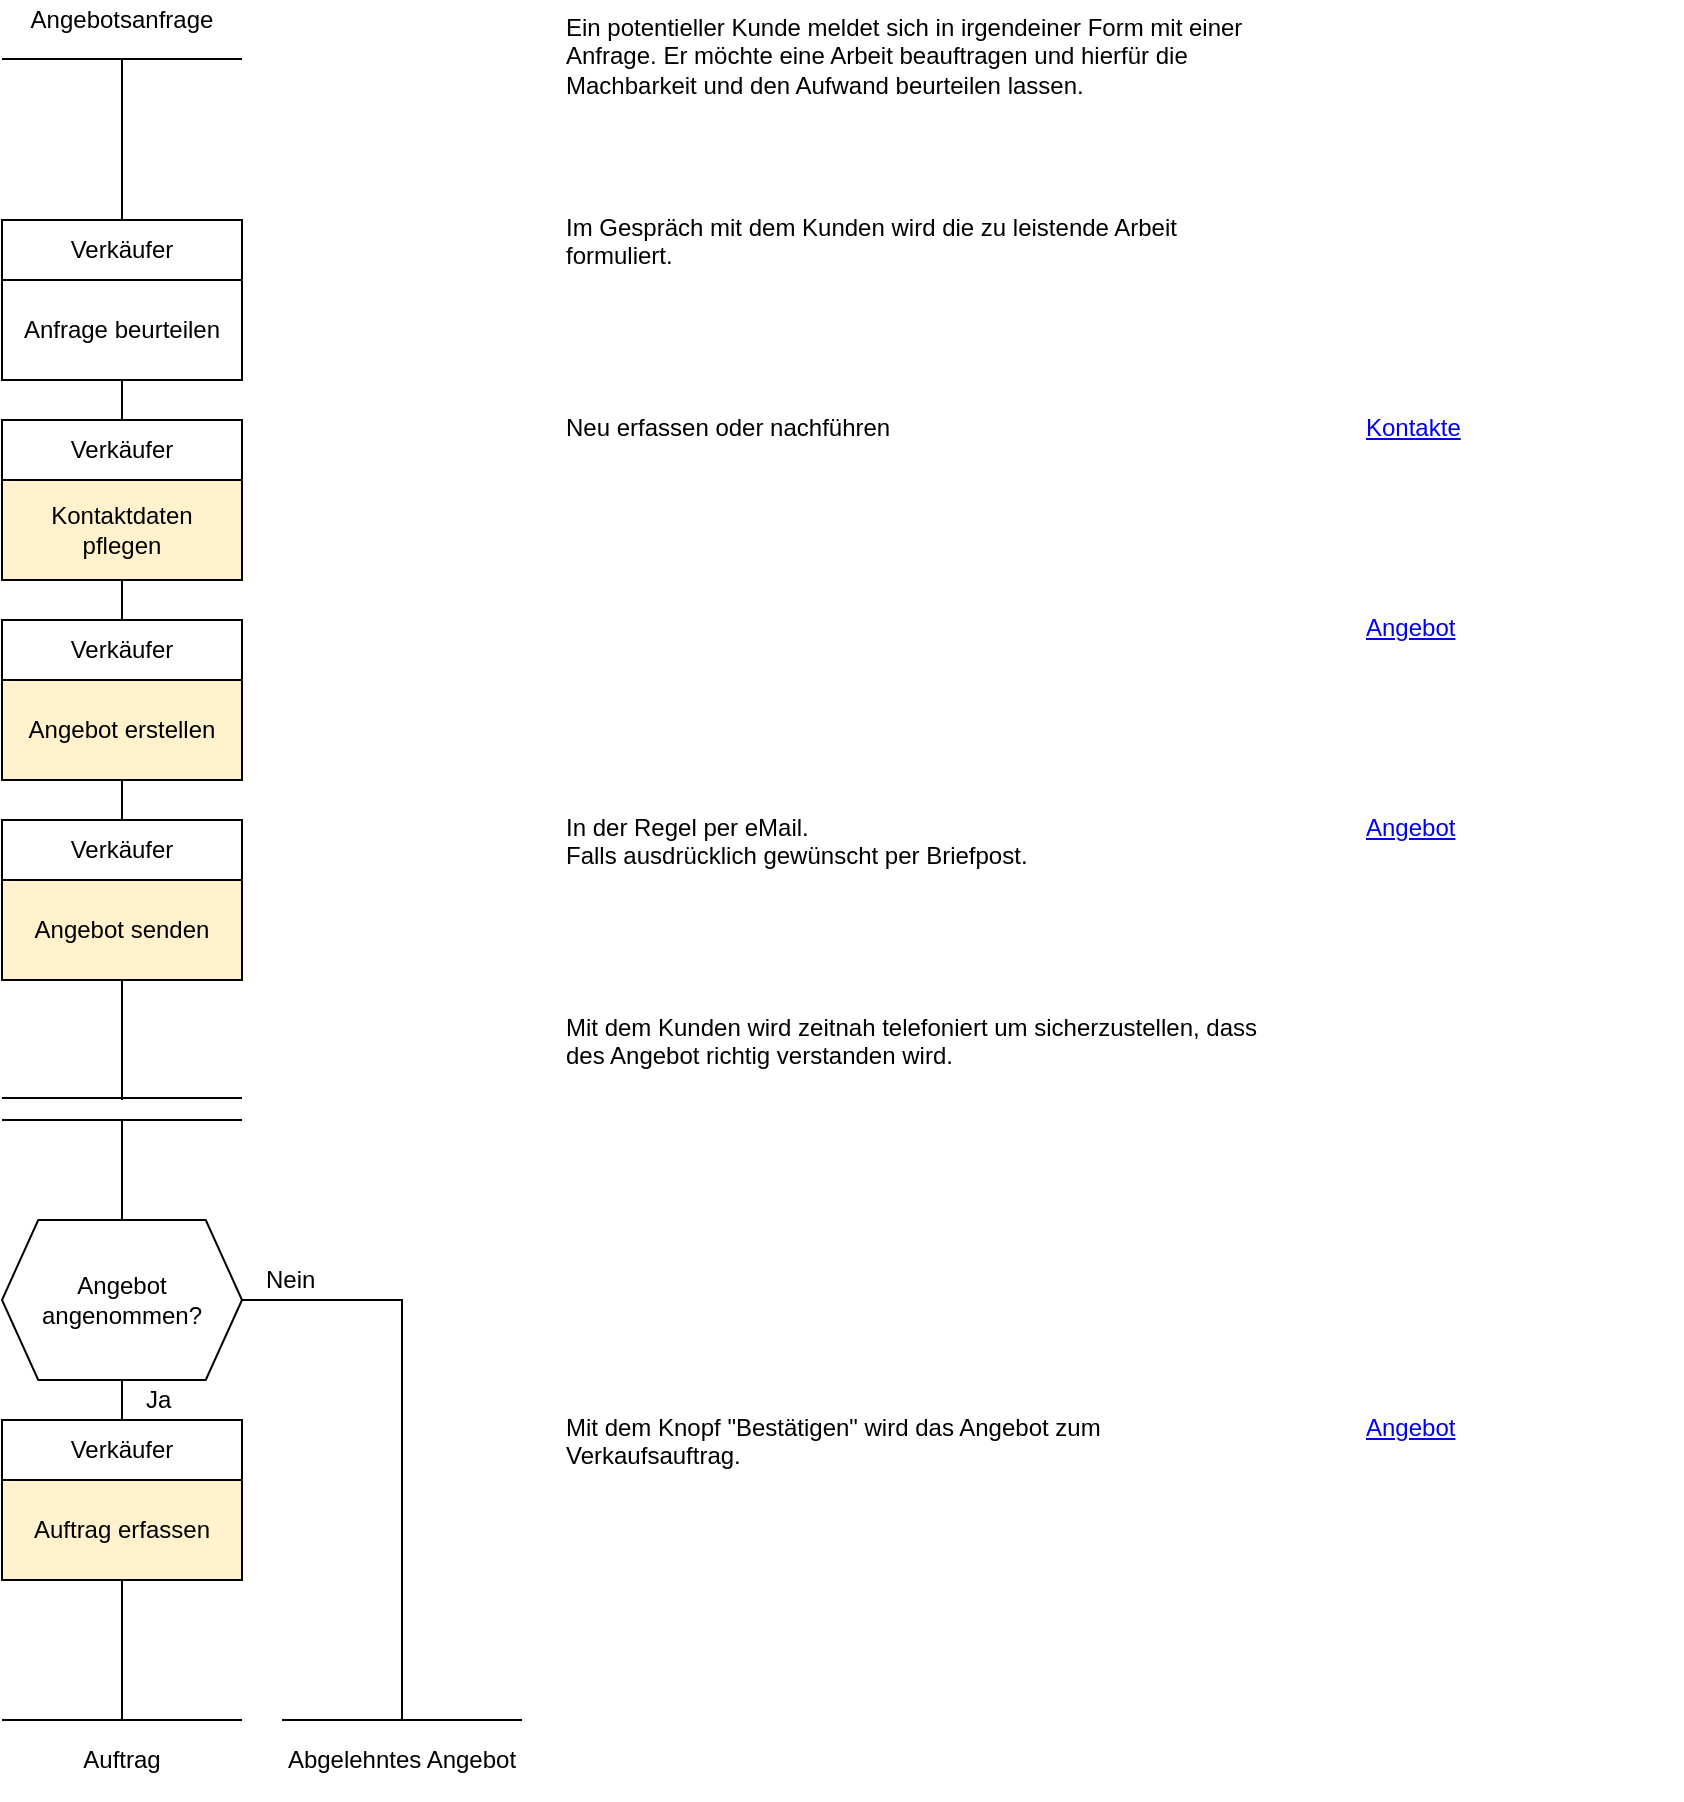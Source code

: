 <?xml version="1.0" encoding="UTF-8"?>
<mxfile version="13.6.6">
  <diagram id="p9xZRedlOZc6xHM36y5h" name="Page-1">
    <mxGraphModel dx="990" dy="1986" grid="1" gridSize="10" guides="1" tooltips="1" connect="1" arrows="1" fold="1" page="1" pageScale="1" pageWidth="827" pageHeight="1169" math="0" shadow="0">
      <root>
        <mxCell id="0" />
        <mxCell id="1" parent="0" />
        <mxCell id="2" value="Im Gespräch mit dem Kunden wird die zu leistende Arbeit formuliert." style="rounded=0;whiteSpace=wrap;html=1;align=left;horizontal=1;verticalAlign=top;strokeColor=none;" parent="1" vertex="1">
          <mxGeometry x="360" y="80" width="360" height="100" as="geometry" />
        </mxCell>
        <mxCell id="3" value="" style="endArrow=none;html=1;" parent="1" edge="1">
          <mxGeometry width="50" height="50" relative="1" as="geometry">
            <mxPoint x="80" y="9.5" as="sourcePoint" />
            <mxPoint x="200" y="9.5" as="targetPoint" />
          </mxGeometry>
        </mxCell>
        <mxCell id="4" value="Angebotsanfrage" style="text;html=1;strokeColor=none;fillColor=none;align=center;verticalAlign=middle;whiteSpace=wrap;rounded=0;" parent="1" vertex="1">
          <mxGeometry x="80" y="-20" width="120" height="20" as="geometry" />
        </mxCell>
        <mxCell id="5" value="" style="endArrow=none;html=1;" parent="1" edge="1">
          <mxGeometry width="50" height="50" relative="1" as="geometry">
            <mxPoint x="140" y="90" as="sourcePoint" />
            <mxPoint x="140" y="10" as="targetPoint" />
          </mxGeometry>
        </mxCell>
        <mxCell id="6" value="" style="verticalLabelPosition=bottom;verticalAlign=top;html=1;shape=hexagon;perimeter=hexagonPerimeter2;arcSize=6;size=0.151;" parent="1" vertex="1">
          <mxGeometry x="80" y="590" width="120" height="80" as="geometry" />
        </mxCell>
        <mxCell id="7" value="Angebot angenommen?" style="text;html=1;strokeColor=none;fillColor=none;align=center;verticalAlign=middle;whiteSpace=wrap;rounded=0;" parent="1" vertex="1">
          <mxGeometry x="80" y="590" width="120" height="80" as="geometry" />
        </mxCell>
        <mxCell id="8" value="" style="endArrow=none;html=1;" parent="1" edge="1">
          <mxGeometry width="50" height="50" relative="1" as="geometry">
            <mxPoint x="140" y="290" as="sourcePoint" />
            <mxPoint x="140" y="270" as="targetPoint" />
          </mxGeometry>
        </mxCell>
        <mxCell id="9" value="" style="endArrow=none;html=1;" parent="1" edge="1">
          <mxGeometry width="50" height="50" relative="1" as="geometry">
            <mxPoint x="80" y="529" as="sourcePoint" />
            <mxPoint x="200" y="529" as="targetPoint" />
          </mxGeometry>
        </mxCell>
        <mxCell id="10" value="" style="endArrow=none;html=1;" parent="1" edge="1">
          <mxGeometry width="50" height="50" relative="1" as="geometry">
            <mxPoint x="80" y="540" as="sourcePoint" />
            <mxPoint x="200" y="540" as="targetPoint" />
          </mxGeometry>
        </mxCell>
        <mxCell id="11" value="" style="endArrow=none;html=1;exitX=0.5;exitY=0;exitDx=0;exitDy=0;entryX=0.5;entryY=1;entryDx=0;entryDy=0;" parent="1" target="7" edge="1">
          <mxGeometry width="50" height="50" relative="1" as="geometry">
            <mxPoint x="140" y="701" as="sourcePoint" />
            <mxPoint x="440" y="708" as="targetPoint" />
          </mxGeometry>
        </mxCell>
        <mxCell id="12" value="Anfrage beurteilen" style="rounded=0;whiteSpace=wrap;html=1;" parent="1" vertex="1">
          <mxGeometry x="80" y="120" width="120" height="50" as="geometry" />
        </mxCell>
        <mxCell id="13" value="Verkäufer" style="rounded=0;whiteSpace=wrap;html=1;" parent="1" vertex="1">
          <mxGeometry x="80" y="90" width="120" height="30" as="geometry" />
        </mxCell>
        <mxCell id="14" value="" style="rounded=0;whiteSpace=wrap;html=1;align=left;horizontal=1;verticalAlign=top;strokeColor=none;" parent="1" vertex="1">
          <mxGeometry x="760" y="80" width="160" height="100" as="geometry" />
        </mxCell>
        <mxCell id="15" value="Ein potentieller Kunde meldet sich in irgendeiner Form mit einer Anfrage. Er möchte eine Arbeit beauftragen und hierfür die Machbarkeit und den Aufwand beurteilen lassen." style="rounded=0;whiteSpace=wrap;html=1;align=left;horizontal=1;verticalAlign=top;strokeColor=none;" parent="1" vertex="1">
          <mxGeometry x="360" y="-20" width="360" height="100" as="geometry" />
        </mxCell>
        <mxCell id="16" value="" style="endArrow=none;html=1;" parent="1" edge="1">
          <mxGeometry width="50" height="50" relative="1" as="geometry">
            <mxPoint x="140" y="390" as="sourcePoint" />
            <mxPoint x="140" y="370" as="targetPoint" />
          </mxGeometry>
        </mxCell>
        <mxCell id="17" value="Angebot erstellen" style="rounded=0;whiteSpace=wrap;html=1;fillColor=#fff2cc;strokeColor=#000000;" parent="1" vertex="1">
          <mxGeometry x="80" y="320" width="120" height="50" as="geometry" />
        </mxCell>
        <mxCell id="18" value="Verkäufer" style="rounded=0;whiteSpace=wrap;html=1;" parent="1" vertex="1">
          <mxGeometry x="80" y="290" width="120" height="30" as="geometry" />
        </mxCell>
        <mxCell id="19" value="" style="rounded=0;whiteSpace=wrap;html=1;align=left;horizontal=1;verticalAlign=top;strokeColor=none;" parent="1" vertex="1">
          <mxGeometry x="360" y="280" width="360" height="100" as="geometry" />
        </mxCell>
        <mxCell id="20" value="&lt;a href=&quot;https://wiki.mint-system.ch/books/odoo---verk%C3%A4ufe/page/angebot&quot;&gt;Angebot&lt;/a&gt;" style="rounded=0;whiteSpace=wrap;html=1;align=left;horizontal=1;verticalAlign=top;strokeColor=none;" parent="1" vertex="1">
          <mxGeometry x="760" y="280" width="160" height="100" as="geometry" />
        </mxCell>
        <mxCell id="21" value="" style="endArrow=none;html=1;" parent="1" edge="1">
          <mxGeometry width="50" height="50" relative="1" as="geometry">
            <mxPoint x="140" y="390" as="sourcePoint" />
            <mxPoint x="140" y="370" as="targetPoint" />
          </mxGeometry>
        </mxCell>
        <mxCell id="22" value="Angebot senden" style="rounded=0;whiteSpace=wrap;html=1;fillColor=#fff2cc;strokeColor=#000000;" parent="1" vertex="1">
          <mxGeometry x="80" y="420" width="120" height="50" as="geometry" />
        </mxCell>
        <mxCell id="23" value="Verkäufer" style="rounded=0;whiteSpace=wrap;html=1;" parent="1" vertex="1">
          <mxGeometry x="80" y="390" width="120" height="30" as="geometry" />
        </mxCell>
        <mxCell id="24" value="In der Regel per eMail.&lt;br&gt;Falls ausdrücklich gewünscht per Briefpost.&lt;br&gt;&lt;br&gt;" style="rounded=0;whiteSpace=wrap;html=1;align=left;horizontal=1;verticalAlign=top;strokeColor=none;" parent="1" vertex="1">
          <mxGeometry x="360" y="380" width="360" height="100" as="geometry" />
        </mxCell>
        <mxCell id="25" value="Mit dem Kunden wird zeitnah telefoniert um sicherzustellen, dass des Angebot richtig verstanden wird." style="rounded=0;whiteSpace=wrap;html=1;align=left;horizontal=1;verticalAlign=top;strokeColor=none;" parent="1" vertex="1">
          <mxGeometry x="360" y="480" width="360" height="100" as="geometry" />
        </mxCell>
        <mxCell id="26" value="Auftrag erfassen" style="rounded=0;whiteSpace=wrap;html=1;fillColor=#fff2cc;strokeColor=#000000;" parent="1" vertex="1">
          <mxGeometry x="80" y="720" width="120" height="50" as="geometry" />
        </mxCell>
        <mxCell id="27" value="Verkäufer" style="rounded=0;whiteSpace=wrap;html=1;" parent="1" vertex="1">
          <mxGeometry x="80" y="690" width="120" height="30" as="geometry" />
        </mxCell>
        <mxCell id="28" value="Auftrag" style="text;html=1;strokeColor=none;fillColor=none;align=center;verticalAlign=middle;whiteSpace=wrap;rounded=0;" parent="1" vertex="1">
          <mxGeometry x="80" y="850" width="120" height="20" as="geometry" />
        </mxCell>
        <mxCell id="29" value="" style="endArrow=none;html=1;" parent="1" edge="1">
          <mxGeometry width="50" height="50" relative="1" as="geometry">
            <mxPoint x="80" y="840" as="sourcePoint" />
            <mxPoint x="200" y="840" as="targetPoint" />
          </mxGeometry>
        </mxCell>
        <mxCell id="30" value="" style="endArrow=none;html=1;entryX=0.5;entryY=1;entryDx=0;entryDy=0;" parent="1" target="26" edge="1">
          <mxGeometry width="50" height="50" relative="1" as="geometry">
            <mxPoint x="140" y="840" as="sourcePoint" />
            <mxPoint x="240" y="760" as="targetPoint" />
          </mxGeometry>
        </mxCell>
        <mxCell id="31" value="" style="endArrow=none;html=1;" parent="1" source="7" edge="1">
          <mxGeometry width="50" height="50" relative="1" as="geometry">
            <mxPoint x="390" y="740" as="sourcePoint" />
            <mxPoint x="140" y="540" as="targetPoint" />
          </mxGeometry>
        </mxCell>
        <mxCell id="32" value="" style="endArrow=none;html=1;entryX=0.5;entryY=1;entryDx=0;entryDy=0;" parent="1" target="22" edge="1">
          <mxGeometry width="50" height="50" relative="1" as="geometry">
            <mxPoint x="140" y="530" as="sourcePoint" />
            <mxPoint x="440" y="690" as="targetPoint" />
          </mxGeometry>
        </mxCell>
        <mxCell id="33" value="Abgelehntes Angebot" style="text;html=1;strokeColor=none;fillColor=none;align=center;verticalAlign=middle;whiteSpace=wrap;rounded=0;" parent="1" vertex="1">
          <mxGeometry x="220" y="850" width="120" height="20" as="geometry" />
        </mxCell>
        <mxCell id="34" value="" style="endArrow=none;html=1;" parent="1" edge="1">
          <mxGeometry width="50" height="50" relative="1" as="geometry">
            <mxPoint x="220" y="840" as="sourcePoint" />
            <mxPoint x="340" y="840" as="targetPoint" />
          </mxGeometry>
        </mxCell>
        <mxCell id="35" value="" style="edgeStyle=orthogonalEdgeStyle;rounded=0;orthogonalLoop=1;jettySize=auto;html=1;strokeColor=none;startArrow=none;startFill=0;" parent="1" target="36" edge="1">
          <mxGeometry relative="1" as="geometry">
            <mxPoint x="400" y="620" as="sourcePoint" />
          </mxGeometry>
        </mxCell>
        <mxCell id="36" value="Nein" style="text;html=1;strokeColor=none;fillColor=none;align=left;verticalAlign=middle;whiteSpace=wrap;rounded=0;" parent="1" vertex="1">
          <mxGeometry x="210" y="610" width="70" height="20" as="geometry" />
        </mxCell>
        <mxCell id="37" value="Ja" style="text;html=1;strokeColor=none;fillColor=none;align=left;verticalAlign=middle;whiteSpace=wrap;rounded=0;" parent="1" vertex="1">
          <mxGeometry x="150" y="670" width="70" height="20" as="geometry" />
        </mxCell>
        <mxCell id="38" value="" style="endArrow=none;html=1;edgeStyle=orthogonalEdgeStyle;entryX=1;entryY=0.5;entryDx=0;entryDy=0;rounded=0;" parent="1" target="7" edge="1">
          <mxGeometry width="50" height="50" relative="1" as="geometry">
            <mxPoint x="280" y="840" as="sourcePoint" />
            <mxPoint x="380" y="770" as="targetPoint" />
            <Array as="points">
              <mxPoint x="280" y="630" />
            </Array>
          </mxGeometry>
        </mxCell>
        <mxCell id="39" value="Mit dem Knopf &quot;Bestätigen&quot; wird das Angebot zum Verkaufsauftrag." style="rounded=0;whiteSpace=wrap;html=1;align=left;horizontal=1;verticalAlign=top;strokeColor=none;" parent="1" vertex="1">
          <mxGeometry x="360" y="680" width="360" height="100" as="geometry" />
        </mxCell>
        <mxCell id="40" value="Kontaktdaten&lt;br&gt;pflegen" style="rounded=0;whiteSpace=wrap;html=1;fillColor=#fff2cc;strokeColor=#000000;" parent="1" vertex="1">
          <mxGeometry x="80" y="220" width="120" height="50" as="geometry" />
        </mxCell>
        <mxCell id="41" value="Verkäufer" style="rounded=0;whiteSpace=wrap;html=1;" parent="1" vertex="1">
          <mxGeometry x="80" y="190" width="120" height="30" as="geometry" />
        </mxCell>
        <mxCell id="42" value="" style="endArrow=none;html=1;entryX=0.5;entryY=1;entryDx=0;entryDy=0;" parent="1" source="41" target="12" edge="1">
          <mxGeometry width="50" height="50" relative="1" as="geometry">
            <mxPoint x="490" y="380" as="sourcePoint" />
            <mxPoint x="540" y="330" as="targetPoint" />
          </mxGeometry>
        </mxCell>
        <mxCell id="43" value="Neu erfassen oder nachführen" style="rounded=0;whiteSpace=wrap;html=1;align=left;horizontal=1;verticalAlign=top;strokeColor=none;" parent="1" vertex="1">
          <mxGeometry x="360" y="180" width="360" height="100" as="geometry" />
        </mxCell>
        <mxCell id="44" value="&lt;a href=&quot;https://wiki.mint-system.ch/books/odoo---kontakte&quot;&gt;Kontakte&lt;/a&gt;" style="rounded=0;whiteSpace=wrap;html=1;align=left;horizontal=1;verticalAlign=top;strokeColor=none;" parent="1" vertex="1">
          <mxGeometry x="760" y="180" width="160" height="100" as="geometry" />
        </mxCell>
        <mxCell id="45" value="&lt;a href=&quot;https://wiki.mint-system.ch/books/odoo---verk%C3%A4ufe/page/angebot&quot;&gt;Angebot&lt;/a&gt;" style="rounded=0;whiteSpace=wrap;html=1;align=left;horizontal=1;verticalAlign=top;strokeColor=none;" parent="1" vertex="1">
          <mxGeometry x="760" y="380" width="160" height="100" as="geometry" />
        </mxCell>
        <mxCell id="46" value="&lt;a href=&quot;https://wiki.mint-system.ch/books/odoo---verk%C3%A4ufe/page/angebot&quot;&gt;Angebot&lt;/a&gt;" style="rounded=0;whiteSpace=wrap;html=1;align=left;horizontal=1;verticalAlign=top;strokeColor=none;" parent="1" vertex="1">
          <mxGeometry x="760" y="680" width="160" height="100" as="geometry" />
        </mxCell>
        <mxCell id="47" value="" style="rounded=0;whiteSpace=wrap;html=1;align=left;horizontal=1;verticalAlign=top;strokeColor=none;" parent="1" vertex="1">
          <mxGeometry x="760" y="-20" width="160" height="100" as="geometry" />
        </mxCell>
        <mxCell id="48" value="" style="rounded=0;whiteSpace=wrap;html=1;align=left;horizontal=1;verticalAlign=top;strokeColor=none;" parent="1" vertex="1">
          <mxGeometry x="760" y="480" width="160" height="100" as="geometry" />
        </mxCell>
        <mxCell id="49" value="" style="rounded=0;whiteSpace=wrap;html=1;align=left;horizontal=1;verticalAlign=top;strokeColor=none;" parent="1" vertex="1">
          <mxGeometry x="760" y="580" width="160" height="100" as="geometry" />
        </mxCell>
        <mxCell id="50" value="" style="rounded=0;whiteSpace=wrap;html=1;align=left;horizontal=1;verticalAlign=top;strokeColor=none;" parent="1" vertex="1">
          <mxGeometry x="360" y="580" width="360" height="100" as="geometry" />
        </mxCell>
        <mxCell id="51" value="" style="rounded=0;whiteSpace=wrap;html=1;align=left;horizontal=1;verticalAlign=top;strokeColor=none;" parent="1" vertex="1">
          <mxGeometry x="760" y="780" width="160" height="100" as="geometry" />
        </mxCell>
        <mxCell id="52" value="" style="rounded=0;whiteSpace=wrap;html=1;align=left;horizontal=1;verticalAlign=top;strokeColor=none;" parent="1" vertex="1">
          <mxGeometry x="360" y="780" width="360" height="100" as="geometry" />
        </mxCell>
      </root>
    </mxGraphModel>
  </diagram>
</mxfile>
